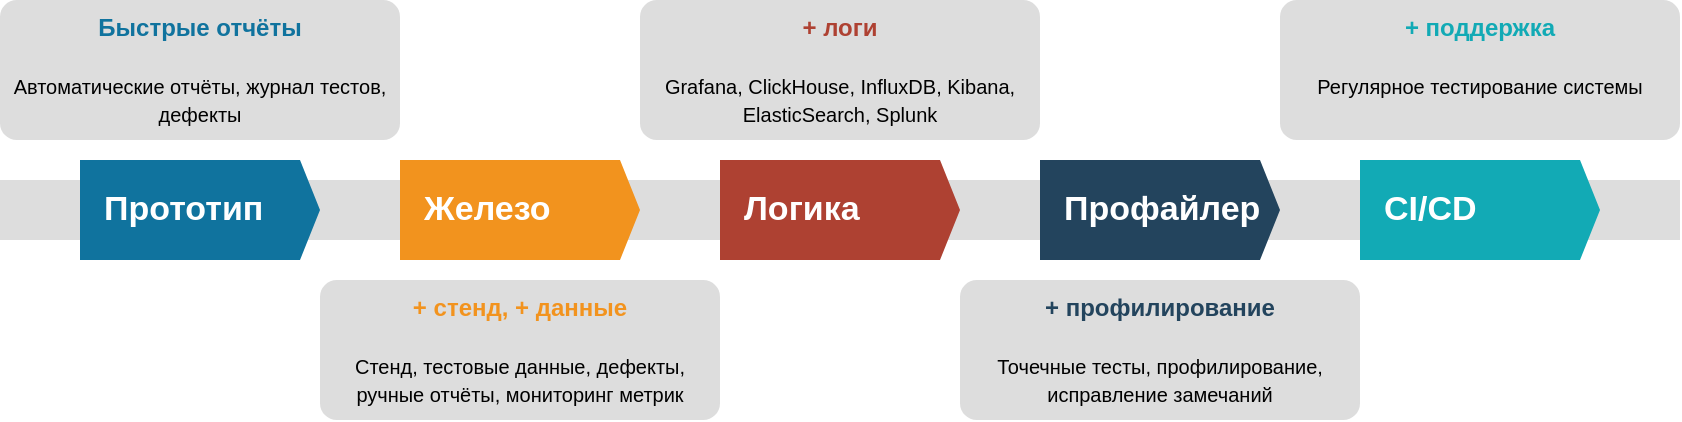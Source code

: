 <mxfile version="10.7.0" type="device"><diagram id="BtIJAoaWHS_IqPcvsinB" name="Page-1"><mxGraphModel dx="1788" dy="526" grid="1" gridSize="10" guides="1" tooltips="1" connect="1" arrows="1" fold="1" page="1" pageScale="1" pageWidth="827" pageHeight="1169" math="0" shadow="0"><root><mxCell id="0"/><mxCell id="1" parent="0"/><mxCell id="dsiBXmqNAzGl9_dQC8z2-1" value="" style="fillColor=#dddddd;rounded=0;strokeColor=none;" vertex="1" parent="1"><mxGeometry x="-13" y="350" width="840" height="30" as="geometry"/></mxCell><mxCell id="dsiBXmqNAzGl9_dQC8z2-2" value="Прототип" style="shape=mxgraph.infographic.ribbonSimple;notch1=0;notch2=10;notch=0;html=1;fillColor=#10739E;strokeColor=none;shadow=0;fontSize=17;fontColor=#FFFFFF;align=left;spacingLeft=10;fontStyle=1;" vertex="1" parent="1"><mxGeometry x="27" y="340" width="120" height="50" as="geometry"/></mxCell><mxCell id="dsiBXmqNAzGl9_dQC8z2-3" value="Железо" style="shape=mxgraph.infographic.ribbonSimple;notch1=0;notch2=10;notch=0;html=1;fillColor=#F2931E;strokeColor=none;shadow=0;fontSize=17;fontColor=#FFFFFF;align=left;spacingLeft=10;fontStyle=1;" vertex="1" parent="1"><mxGeometry x="187" y="340" width="120" height="50" as="geometry"/></mxCell><mxCell id="dsiBXmqNAzGl9_dQC8z2-4" value="Логика" style="shape=mxgraph.infographic.ribbonSimple;notch1=0;notch2=10;notch=0;html=1;fillColor=#AE4132;strokeColor=none;shadow=0;fontSize=17;fontColor=#FFFFFF;align=left;spacingLeft=10;fontStyle=1;" vertex="1" parent="1"><mxGeometry x="347" y="340" width="120" height="50" as="geometry"/></mxCell><mxCell id="dsiBXmqNAzGl9_dQC8z2-5" value="Профайлер" style="shape=mxgraph.infographic.ribbonSimple;notch1=0;notch2=10;notch=0;html=1;fillColor=#23445D;strokeColor=none;shadow=0;fontSize=17;fontColor=#FFFFFF;align=left;spacingLeft=10;fontStyle=1;" vertex="1" parent="1"><mxGeometry x="507" y="340" width="120" height="50" as="geometry"/></mxCell><mxCell id="dsiBXmqNAzGl9_dQC8z2-6" value="CI/CD" style="shape=mxgraph.infographic.ribbonSimple;notch1=0;notch2=10;notch=0;html=1;fillColor=#12AAB5;strokeColor=none;shadow=0;fontSize=17;fontColor=#FFFFFF;align=left;spacingLeft=10;fontStyle=1;" vertex="1" parent="1"><mxGeometry x="667" y="340" width="120" height="50" as="geometry"/></mxCell><mxCell id="dsiBXmqNAzGl9_dQC8z2-7" value="&lt;font style=&quot;font-size: 10px&quot;&gt;&lt;font style=&quot;font-size: 12px&quot; color=&quot;#10739E&quot;&gt;&lt;b&gt;Быстрые отчёты&lt;/b&gt;&lt;/font&gt;&lt;br&gt;&lt;br&gt;&lt;font size=&quot;1&quot;&gt;Автоматические отчёты, журнал тестов, дефекты&lt;/font&gt;&lt;/font&gt;" style="rounded=1;strokeColor=none;fillColor=#DDDDDD;align=center;arcSize=12;verticalAlign=top;whiteSpace=wrap;html=1;fontSize=12;" vertex="1" parent="1"><mxGeometry x="-13" y="260" width="200" height="70" as="geometry"/></mxCell><mxCell id="dsiBXmqNAzGl9_dQC8z2-8" value="&lt;font style=&quot;font-size: 10px&quot;&gt;&lt;font style=&quot;font-size: 12px&quot; color=&quot;#F2931E&quot;&gt;&lt;b&gt;+ стенд, + данные&lt;/b&gt;&lt;/font&gt;&lt;br&gt;&lt;br&gt;&lt;font size=&quot;1&quot;&gt;Стенд, тестовые данные, дефекты, ручные отчёты, мониторинг метрик&lt;br&gt;&lt;/font&gt;&lt;/font&gt;" style="rounded=1;strokeColor=none;fillColor=#DDDDDD;align=center;arcSize=12;verticalAlign=top;whiteSpace=wrap;html=1;fontSize=12;" vertex="1" parent="1"><mxGeometry x="147" y="400" width="200" height="70" as="geometry"/></mxCell><mxCell id="dsiBXmqNAzGl9_dQC8z2-9" value="&lt;font style=&quot;font-size: 10px&quot;&gt;&lt;font style=&quot;font-size: 12px&quot; color=&quot;#AE4132&quot;&gt;&lt;b&gt;+ логи&lt;/b&gt;&lt;/font&gt;&lt;br&gt;&lt;br&gt;&lt;font size=&quot;1&quot;&gt;Grafana, ClickHouse, InfluxDB, Kibana, ElasticSearch, Splunk&lt;/font&gt;&lt;/font&gt;" style="rounded=1;strokeColor=none;fillColor=#DDDDDD;align=center;arcSize=12;verticalAlign=top;whiteSpace=wrap;html=1;fontSize=12;" vertex="1" parent="1"><mxGeometry x="307" y="260" width="200" height="70" as="geometry"/></mxCell><mxCell id="dsiBXmqNAzGl9_dQC8z2-10" value="&lt;font style=&quot;font-size: 10px&quot;&gt;&lt;font style=&quot;font-size: 12px&quot; color=&quot;#23445D&quot;&gt;&lt;b&gt;+ профилирование&lt;/b&gt;&lt;/font&gt;&lt;br&gt;&lt;br&gt;&lt;font size=&quot;1&quot;&gt;Точечные тесты, профилирование, исправление замечаний&lt;/font&gt;&lt;/font&gt;" style="rounded=1;strokeColor=none;fillColor=#DDDDDD;align=center;arcSize=12;verticalAlign=top;whiteSpace=wrap;html=1;fontSize=12;" vertex="1" parent="1"><mxGeometry x="467" y="400" width="200" height="70" as="geometry"/></mxCell><mxCell id="dsiBXmqNAzGl9_dQC8z2-11" value="&lt;font style=&quot;font-size: 10px&quot;&gt;&lt;font style=&quot;font-size: 12px&quot; color=&quot;#12AAB5&quot;&gt;&lt;b&gt;+ поддержка&lt;/b&gt;&lt;/font&gt;&lt;br&gt;&lt;br&gt;&lt;font size=&quot;1&quot;&gt;Регулярное тестирование системы&lt;/font&gt;&lt;/font&gt;" style="rounded=1;strokeColor=none;fillColor=#DDDDDD;align=center;arcSize=12;verticalAlign=top;whiteSpace=wrap;html=1;fontSize=12;" vertex="1" parent="1"><mxGeometry x="627" y="260" width="200" height="70" as="geometry"/></mxCell></root></mxGraphModel></diagram><diagram id="nbSsEBM5HD9gsuvNSkOH" name="Page-2"><mxGraphModel dx="961" dy="526" grid="1" gridSize="10" guides="1" tooltips="1" connect="1" arrows="1" fold="1" page="1" pageScale="1" pageWidth="827" pageHeight="1169" math="0" shadow="0"><root><mxCell id="-PKcPxKnxzahnquAAfwc-0"/><mxCell id="-PKcPxKnxzahnquAAfwc-1" parent="-PKcPxKnxzahnquAAfwc-0"/><mxCell id="-PKcPxKnxzahnquAAfwc-2" value="" style="html=1;shadow=0;dashed=0;align=center;verticalAlign=middle;shape=mxgraph.arrows2.uTurnArrow;dy=22;arrowHead=70;dx2=35;strokeColor=#ffffff;fillColor=#12AAB5;fontSize=12;fontColor=#3333FF;flipH=1;flipV=1;strokeWidth=4;" vertex="1" parent="-PKcPxKnxzahnquAAfwc-1"><mxGeometry x="320" y="396" width="230" height="174" as="geometry"/></mxCell><mxCell id="-PKcPxKnxzahnquAAfwc-3" value="" style="html=1;shadow=0;dashed=0;align=center;verticalAlign=middle;shape=mxgraph.arrows2.uTurnArrow;dy=22;arrowHead=70;dx2=35;strokeColor=#ffffff;fillColor=#23445D;fontSize=12;fontColor=#3333FF;flipV=1;strokeWidth=4;" vertex="1" parent="-PKcPxKnxzahnquAAfwc-1"><mxGeometry x="250" y="317" width="230" height="140" as="geometry"/></mxCell><mxCell id="-PKcPxKnxzahnquAAfwc-4" value="" style="html=1;shadow=0;dashed=0;align=center;verticalAlign=middle;shape=mxgraph.arrows2.uTurnArrow;dy=22;arrowHead=70;dx2=35;strokeColor=#ffffff;fillColor=#AE4132;fontSize=12;fontColor=#3333FF;flipH=1;flipV=1;strokeWidth=4;" vertex="1" parent="-PKcPxKnxzahnquAAfwc-1"><mxGeometry x="320" y="238" width="230" height="140" as="geometry"/></mxCell><mxCell id="-PKcPxKnxzahnquAAfwc-5" value="" style="html=1;shadow=0;dashed=0;align=center;verticalAlign=middle;shape=mxgraph.arrows2.uTurnArrow;dy=22;arrowHead=70;dx2=35;strokeColor=#ffffff;fillColor=#F2931E;fontSize=12;fontColor=#3333FF;flipV=1;strokeWidth=4;" vertex="1" parent="-PKcPxKnxzahnquAAfwc-1"><mxGeometry x="250" y="159" width="230" height="140" as="geometry"/></mxCell><mxCell id="-PKcPxKnxzahnquAAfwc-6" value="" style="html=1;shadow=0;dashed=0;align=center;verticalAlign=middle;shape=mxgraph.arrows2.uTurnArrow;dy=22;arrowHead=70;dx2=35;strokeColor=#ffffff;fillColor=#10739E;fontSize=12;fontColor=#3333FF;flipH=1;flipV=1;strokeWidth=4;" vertex="1" parent="-PKcPxKnxzahnquAAfwc-1"><mxGeometry x="250" y="80" width="300" height="140" as="geometry"/></mxCell><mxCell id="-PKcPxKnxzahnquAAfwc-7" value="&lt;b style=&quot;font-size: 24px;&quot;&gt;Задача&lt;/b&gt;" style="rounded=0;whiteSpace=wrap;shadow=0;strokeColor=none;strokeWidth=6;fillColor=none;fontSize=24;fontColor=#FFFFFF;align=center;html=1;spacingLeft=5;" vertex="1" parent="-PKcPxKnxzahnquAAfwc-1"><mxGeometry x="300" y="80" width="150" height="40" as="geometry"/></mxCell><mxCell id="-PKcPxKnxzahnquAAfwc-8" value="&lt;b style=&quot;font-size: 24px;&quot;&gt;Технологии&lt;/b&gt;" style="rounded=0;whiteSpace=wrap;shadow=0;strokeColor=none;strokeWidth=6;fillColor=none;fontSize=24;fontColor=#FFFFFF;align=center;html=1;spacingLeft=5;" vertex="1" parent="-PKcPxKnxzahnquAAfwc-1"><mxGeometry x="300" y="159" width="150" height="40" as="geometry"/></mxCell><mxCell id="-PKcPxKnxzahnquAAfwc-9" value="&lt;b style=&quot;font-size: 24px;&quot;&gt;Учёт, отчёт&lt;/b&gt;" style="rounded=0;whiteSpace=wrap;shadow=0;strokeColor=none;strokeWidth=6;fillColor=none;fontSize=24;fontColor=#FFFFFF;align=center;html=1;spacingLeft=5;" vertex="1" parent="-PKcPxKnxzahnquAAfwc-1"><mxGeometry x="350" y="238" width="150" height="40" as="geometry"/></mxCell><mxCell id="-PKcPxKnxzahnquAAfwc-10" value="&lt;b style=&quot;font-size: 24px;&quot;&gt;Процесс&lt;/b&gt;" style="rounded=0;whiteSpace=wrap;shadow=0;strokeColor=none;strokeWidth=6;fillColor=none;fontSize=24;fontColor=#FFFFFF;align=center;html=1;spacingLeft=5;" vertex="1" parent="-PKcPxKnxzahnquAAfwc-1"><mxGeometry x="300" y="317" width="150" height="40" as="geometry"/></mxCell><mxCell id="-PKcPxKnxzahnquAAfwc-11" value="&lt;b style=&quot;font-size: 24px;&quot;&gt;Команда&lt;/b&gt;" style="rounded=0;whiteSpace=wrap;shadow=0;strokeColor=none;strokeWidth=6;fillColor=none;fontSize=24;fontColor=#FFFFFF;align=center;html=1;spacingLeft=5;" vertex="1" parent="-PKcPxKnxzahnquAAfwc-1"><mxGeometry x="350" y="396" width="150" height="40" as="geometry"/></mxCell><mxCell id="-PKcPxKnxzahnquAAfwc-17" value="" style="group" vertex="1" connectable="0" parent="-PKcPxKnxzahnquAAfwc-1"><mxGeometry x="250" y="449" width="180" height="130" as="geometry"/></mxCell><mxCell id="-PKcPxKnxzahnquAAfwc-12" value="Быстро" style="html=1;shadow=0;dashed=0;align=center;verticalAlign=top;shape=mxgraph.arrows2.arrow;dy=0.4;dx=60;direction=north;notch=0;strokeColor=#FFFFFF;strokeWidth=6;fillColor=#10739E;fontSize=14;fontColor=#000000;labelPosition=center;verticalLabelPosition=bottom;fontStyle=1" vertex="1" parent="-PKcPxKnxzahnquAAfwc-17"><mxGeometry y="26" width="55.862" height="104" as="geometry"/></mxCell><mxCell id="-PKcPxKnxzahnquAAfwc-13" value="" style="html=1;shadow=0;dashed=0;align=center;verticalAlign=top;shape=mxgraph.arrows2.arrow;dy=0.4;dx=60;direction=north;notch=0;strokeColor=#FFFFFF;strokeWidth=6;fillColor=#F2931E;fontSize=14;fontColor=#000000;labelPosition=center;verticalLabelPosition=bottom;fontStyle=1" vertex="1" parent="-PKcPxKnxzahnquAAfwc-17"><mxGeometry x="31.034" width="55.862" height="130.0" as="geometry"/></mxCell><mxCell id="-PKcPxKnxzahnquAAfwc-14" value="Просто" style="html=1;shadow=0;dashed=0;align=center;verticalAlign=top;shape=mxgraph.arrows2.arrow;dy=0.4;dx=60;direction=north;notch=0;strokeColor=#FFFFFF;strokeWidth=6;fillColor=#AE4132;fontSize=14;fontColor=#000000;labelPosition=center;verticalLabelPosition=bottom;fontStyle=1" vertex="1" parent="-PKcPxKnxzahnquAAfwc-17"><mxGeometry x="62.069" y="13" width="55.862" height="117" as="geometry"/></mxCell><mxCell id="-PKcPxKnxzahnquAAfwc-15" value="" style="html=1;shadow=0;dashed=0;align=center;verticalAlign=top;shape=mxgraph.arrows2.arrow;dy=0.4;dx=60;direction=north;notch=0;strokeColor=#FFFFFF;strokeWidth=6;fillColor=#23445D;fontSize=14;fontColor=#000000;labelPosition=center;verticalLabelPosition=bottom;fontStyle=1" vertex="1" parent="-PKcPxKnxzahnquAAfwc-17"><mxGeometry x="93.103" y="58.5" width="55.862" height="71.5" as="geometry"/></mxCell><mxCell id="-PKcPxKnxzahnquAAfwc-16" value="Весело" style="html=1;shadow=0;dashed=0;align=center;verticalAlign=top;shape=mxgraph.arrows2.arrow;dy=0.4;dx=60;direction=north;notch=0;strokeColor=#FFFFFF;strokeWidth=6;fillColor=#12AAB5;fontSize=14;fontColor=#000000;labelPosition=center;verticalLabelPosition=bottom;fontStyle=1" vertex="1" parent="-PKcPxKnxzahnquAAfwc-17"><mxGeometry x="124.138" y="39" width="55.862" height="91" as="geometry"/></mxCell></root></mxGraphModel></diagram><diagram id="Ll19KG_7m_3c6nKA4uSQ" name="Page-3"><mxGraphModel dx="1788" dy="526" grid="1" gridSize="10" guides="1" tooltips="1" connect="1" arrows="1" fold="1" page="1" pageScale="1" pageWidth="827" pageHeight="1169" math="0" shadow="0"><root><mxCell id="vxzkzrRyVsyn8cBj4ScC-0"/><mxCell id="vxzkzrRyVsyn8cBj4ScC-1" parent="vxzkzrRyVsyn8cBj4ScC-0"/><mxCell id="7pMZ-P_LAuuhCKxjrm6R-0" value="" style="html=1;shadow=0;dashed=0;align=center;verticalAlign=middle;shape=mxgraph.arrows2.uTurnArrow;dy=22;arrowHead=70;dx2=35.98;strokeColor=#ffffff;fillColor=#12AAB5;fontSize=12;fontColor=#3333FF;flipH=1;flipV=1;strokeWidth=4;" vertex="1" parent="vxzkzrRyVsyn8cBj4ScC-1"><mxGeometry x="200" y="476" width="230" height="144" as="geometry"/></mxCell><mxCell id="7pMZ-P_LAuuhCKxjrm6R-1" value="" style="html=1;shadow=0;dashed=0;align=center;verticalAlign=middle;shape=mxgraph.arrows2.uTurnArrow;dy=22;arrowHead=70;dx2=35;strokeColor=#ffffff;fillColor=#23445D;fontSize=12;fontColor=#3333FF;flipV=1;strokeWidth=4;" vertex="1" parent="vxzkzrRyVsyn8cBj4ScC-1"><mxGeometry x="130" y="397" width="230" height="140" as="geometry"/></mxCell><mxCell id="7pMZ-P_LAuuhCKxjrm6R-2" value="" style="html=1;shadow=0;dashed=0;align=center;verticalAlign=middle;shape=mxgraph.arrows2.uTurnArrow;dy=22;arrowHead=70;dx2=35;strokeColor=#ffffff;fillColor=#AE4132;fontSize=12;fontColor=#3333FF;flipH=1;flipV=1;strokeWidth=4;" vertex="1" parent="vxzkzrRyVsyn8cBj4ScC-1"><mxGeometry x="200" y="318" width="230" height="140" as="geometry"/></mxCell><mxCell id="7pMZ-P_LAuuhCKxjrm6R-3" value="" style="html=1;shadow=0;dashed=0;align=center;verticalAlign=middle;shape=mxgraph.arrows2.uTurnArrow;dy=22;arrowHead=70;dx2=35;strokeColor=#ffffff;fillColor=#F2931E;fontSize=12;fontColor=#3333FF;flipV=1;strokeWidth=4;" vertex="1" parent="vxzkzrRyVsyn8cBj4ScC-1"><mxGeometry x="130" y="239" width="230" height="140" as="geometry"/></mxCell><mxCell id="7pMZ-P_LAuuhCKxjrm6R-4" value="" style="html=1;shadow=0;dashed=0;align=center;verticalAlign=middle;shape=mxgraph.arrows2.uTurnArrow;dy=22;arrowHead=70;dx2=35;strokeColor=#ffffff;fillColor=#10739E;fontSize=12;fontColor=#3333FF;flipH=1;flipV=1;strokeWidth=4;" vertex="1" parent="vxzkzrRyVsyn8cBj4ScC-1"><mxGeometry x="130" y="160" width="300" height="140" as="geometry"/></mxCell><mxCell id="7pMZ-P_LAuuhCKxjrm6R-5" value="&lt;b style=&quot;font-size: 24px;&quot;&gt;Задача&lt;/b&gt;" style="rounded=0;whiteSpace=wrap;shadow=0;strokeColor=none;strokeWidth=6;fillColor=none;fontSize=24;fontColor=#FFFFFF;align=center;html=1;spacingLeft=5;" vertex="1" parent="vxzkzrRyVsyn8cBj4ScC-1"><mxGeometry x="180" y="160" width="150" height="40" as="geometry"/></mxCell><mxCell id="7pMZ-P_LAuuhCKxjrm6R-6" value="&lt;b style=&quot;font-size: 24px;&quot;&gt;Технологии&lt;/b&gt;" style="rounded=0;whiteSpace=wrap;shadow=0;strokeColor=none;strokeWidth=6;fillColor=none;fontSize=24;fontColor=#FFFFFF;align=center;html=1;spacingLeft=5;" vertex="1" parent="vxzkzrRyVsyn8cBj4ScC-1"><mxGeometry x="180" y="239" width="150" height="40" as="geometry"/></mxCell><mxCell id="7pMZ-P_LAuuhCKxjrm6R-7" value="&lt;b style=&quot;font-size: 24px;&quot;&gt;Учёт, отчёт&lt;/b&gt;" style="rounded=0;whiteSpace=wrap;shadow=0;strokeColor=none;strokeWidth=6;fillColor=none;fontSize=24;fontColor=#FFFFFF;align=center;html=1;spacingLeft=5;" vertex="1" parent="vxzkzrRyVsyn8cBj4ScC-1"><mxGeometry x="230" y="318" width="150" height="40" as="geometry"/></mxCell><mxCell id="7pMZ-P_LAuuhCKxjrm6R-8" value="&lt;b style=&quot;font-size: 24px;&quot;&gt;Процесс&lt;/b&gt;" style="rounded=0;whiteSpace=wrap;shadow=0;strokeColor=none;strokeWidth=6;fillColor=none;fontSize=24;fontColor=#FFFFFF;align=center;html=1;spacingLeft=5;" vertex="1" parent="vxzkzrRyVsyn8cBj4ScC-1"><mxGeometry x="180" y="397" width="150" height="40" as="geometry"/></mxCell><mxCell id="7pMZ-P_LAuuhCKxjrm6R-9" value="&lt;b style=&quot;font-size: 24px;&quot;&gt;Команда&lt;/b&gt;" style="rounded=0;whiteSpace=wrap;shadow=0;strokeColor=none;strokeWidth=6;fillColor=none;fontSize=24;fontColor=#FFFFFF;align=center;html=1;spacingLeft=5;" vertex="1" parent="vxzkzrRyVsyn8cBj4ScC-1"><mxGeometry x="230" y="476" width="150" height="40" as="geometry"/></mxCell><mxCell id="7pMZ-P_LAuuhCKxjrm6R-28" value="" style="group" vertex="1" connectable="0" parent="vxzkzrRyVsyn8cBj4ScC-1"><mxGeometry x="-130" y="500" width="449" height="140" as="geometry"/></mxCell><mxCell id="7pMZ-P_LAuuhCKxjrm6R-23" value="" style="verticalLabelPosition=middle;verticalAlign=bottom;html=1;shape=mxgraph.infographic.shadedTriangle;fillColor=#23445D;strokeColor=none;fontSize=10;labelPosition=center;align=center;fontColor=#FFFFFF;fontStyle=1;shadow=0;" vertex="1" parent="7pMZ-P_LAuuhCKxjrm6R-28"><mxGeometry x="336.75" y="60" width="112.25" height="80" as="geometry"/></mxCell><mxCell id="7pMZ-P_LAuuhCKxjrm6R-24" value="" style="verticalLabelPosition=middle;verticalAlign=bottom;html=1;shape=mxgraph.infographic.shadedTriangle;fillColor=#12AAB5;strokeColor=none;fontSize=10;labelPosition=center;align=center;fontColor=#FFFFFF;fontStyle=1;shadow=0;" vertex="1" parent="7pMZ-P_LAuuhCKxjrm6R-28"><mxGeometry x="252.562" y="40" width="112.25" height="100" as="geometry"/></mxCell><mxCell id="7pMZ-P_LAuuhCKxjrm6R-25" value="" style="verticalLabelPosition=middle;verticalAlign=bottom;html=1;shape=mxgraph.infographic.shadedTriangle;fillColor=#AE4132;strokeColor=none;fontSize=10;labelPosition=center;align=center;fontColor=#FFFFFF;fontStyle=1;shadow=0;" vertex="1" parent="7pMZ-P_LAuuhCKxjrm6R-28"><mxGeometry x="168.375" width="112.25" height="140" as="geometry"/></mxCell><mxCell id="7pMZ-P_LAuuhCKxjrm6R-26" value="" style="verticalLabelPosition=middle;verticalAlign=bottom;html=1;shape=mxgraph.infographic.shadedTriangle;fillColor=#F2931E;strokeColor=none;fontSize=10;labelPosition=center;align=center;fontColor=#FFFFFF;fontStyle=1;shadow=0;" vertex="1" parent="7pMZ-P_LAuuhCKxjrm6R-28"><mxGeometry x="84.188" y="10" width="112.25" height="130" as="geometry"/></mxCell><mxCell id="7pMZ-P_LAuuhCKxjrm6R-27" value="" style="verticalLabelPosition=middle;verticalAlign=bottom;html=1;shape=mxgraph.infographic.shadedTriangle;fillColor=#10739E;strokeColor=none;fontSize=10;labelPosition=center;align=center;fontColor=#FFFFFF;fontStyle=1;shadow=0;" vertex="1" parent="7pMZ-P_LAuuhCKxjrm6R-28"><mxGeometry y="70" width="112.25" height="70" as="geometry"/></mxCell><mxCell id="7pMZ-P_LAuuhCKxjrm6R-46" value="" style="group" vertex="1" connectable="0" parent="vxzkzrRyVsyn8cBj4ScC-1"><mxGeometry x="-130" y="160" width="250" height="250" as="geometry"/></mxCell><mxCell id="7pMZ-P_LAuuhCKxjrm6R-43" value="" style="group" vertex="1" connectable="0" parent="7pMZ-P_LAuuhCKxjrm6R-46"><mxGeometry width="250" height="250" as="geometry"/></mxCell><mxCell id="7pMZ-P_LAuuhCKxjrm6R-29" value="" style="group" vertex="1" connectable="0" parent="7pMZ-P_LAuuhCKxjrm6R-43"><mxGeometry width="250.0" height="250" as="geometry"/></mxCell><mxCell id="7pMZ-P_LAuuhCKxjrm6R-16" value="" style="verticalLabelPosition=bottom;verticalAlign=top;html=1;shape=mxgraph.basic.partConcEllipse;fillColor=#10739E;strokeColor=#ffffff;startAngle=0.75;endAngle=0.08;arcWidth=0.16;strokeWidth=3;fontSize=24;align=center;" vertex="1" parent="7pMZ-P_LAuuhCKxjrm6R-29"><mxGeometry width="250.0" height="250" as="geometry"/></mxCell><mxCell id="7pMZ-P_LAuuhCKxjrm6R-17" value="" style="verticalLabelPosition=bottom;verticalAlign=top;html=1;shape=mxgraph.basic.partConcEllipse;fillColor=#F2931E;strokeColor=#ffffff;startAngle=0.91;endAngle=0.17;arcWidth=0.18;strokeWidth=3;fontSize=24;align=center;" vertex="1" parent="7pMZ-P_LAuuhCKxjrm6R-29"><mxGeometry x="19.231" y="19.231" width="211.538" height="211.538" as="geometry"/></mxCell><mxCell id="7pMZ-P_LAuuhCKxjrm6R-18" value="" style="verticalLabelPosition=bottom;verticalAlign=top;html=1;shape=mxgraph.basic.partConcEllipse;fillColor=#AE4132;strokeColor=#ffffff;startAngle=0.75;endAngle=0.11;arcWidth=0.22;strokeWidth=3;fontSize=24;align=center;" vertex="1" parent="7pMZ-P_LAuuhCKxjrm6R-29"><mxGeometry x="38.462" y="38.462" width="173.077" height="173.077" as="geometry"/></mxCell><mxCell id="7pMZ-P_LAuuhCKxjrm6R-19" value="" style="verticalLabelPosition=bottom;verticalAlign=top;html=1;shape=mxgraph.basic.partConcEllipse;fillColor=#12AAB5;strokeColor=#ffffff;startAngle=0.02;endAngle=0.25;arcWidth=0.29;strokeWidth=3;fontSize=24;align=center;" vertex="1" parent="7pMZ-P_LAuuhCKxjrm6R-29"><mxGeometry x="57.692" y="57.692" width="134.615" height="134.615" as="geometry"/></mxCell><mxCell id="7pMZ-P_LAuuhCKxjrm6R-20" value="" style="verticalLabelPosition=bottom;verticalAlign=top;html=1;shape=mxgraph.basic.partConcEllipse;fillColor=#CCCCCC;strokeColor=#ffffff;startAngle=0.75;endAngle=0.25;arcWidth=0.4;strokeWidth=3;fontSize=24;align=center;" vertex="1" parent="7pMZ-P_LAuuhCKxjrm6R-29"><mxGeometry x="76.923" y="76.923" width="96.154" height="96.154" as="geometry"/></mxCell><mxCell id="7pMZ-P_LAuuhCKxjrm6R-21" value="" style="html=1;shape=mxgraph.basic.pie;fillColor=#23445D;strokeColor=#ffffff;startAngle=0.75;endAngle=0.25;fontSize=16;fontColor=#FFFFFF;verticalAlign=top;fontStyle=1;strokeWidth=3;align=center;" vertex="1" parent="7pMZ-P_LAuuhCKxjrm6R-29"><mxGeometry x="96.154" y="96.154" width="57.692" height="57.692" as="geometry"/></mxCell><mxCell id="7pMZ-P_LAuuhCKxjrm6R-41" value="" style="html=1;shape=mxgraph.basic.pie;fillColor=#4A8FC4;strokeColor=#ffffff;startAngle=0.75;endAngle=0.25;fontSize=16;fontColor=#FFFFFF;verticalAlign=top;fontStyle=1;strokeWidth=3;align=center;rotation=-180;" vertex="1" parent="7pMZ-P_LAuuhCKxjrm6R-29"><mxGeometry x="96.429" y="96.429" width="57.692" height="57.692" as="geometry"/></mxCell></root></mxGraphModel></diagram><diagram id="Q3TGDAmzpRaPlSxlRLWl" name="Page-4"><mxGraphModel dx="1394" dy="762" grid="1" gridSize="10" guides="1" tooltips="1" connect="1" arrows="1" fold="1" page="1" pageScale="1" pageWidth="827" pageHeight="1169" math="0" shadow="0"><root><mxCell id="2GW1tmMIhe66OLfvZM93-0"/><mxCell id="2GW1tmMIhe66OLfvZM93-1" parent="2GW1tmMIhe66OLfvZM93-0"/><mxCell id="2GW1tmMIhe66OLfvZM93-2" value="" style="html=1;shadow=0;dashed=0;align=center;verticalAlign=middle;shape=mxgraph.arrows2.uTurnArrow;dy=22;arrowHead=70;dx2=35.98;strokeColor=#ffffff;fillColor=#12AAB5;fontSize=12;fontColor=#3333FF;flipH=1;flipV=1;strokeWidth=4;" vertex="1" parent="2GW1tmMIhe66OLfvZM93-1"><mxGeometry x="690" y="656" width="230" height="144" as="geometry"/></mxCell><mxCell id="2GW1tmMIhe66OLfvZM93-3" value="" style="html=1;shadow=0;dashed=0;align=center;verticalAlign=middle;shape=mxgraph.arrows2.uTurnArrow;dy=22;arrowHead=70;dx2=35;strokeColor=#ffffff;fillColor=#23445D;fontSize=12;fontColor=#3333FF;flipV=1;strokeWidth=4;" vertex="1" parent="2GW1tmMIhe66OLfvZM93-1"><mxGeometry x="620" y="577" width="230" height="140" as="geometry"/></mxCell><mxCell id="2GW1tmMIhe66OLfvZM93-4" value="" style="html=1;shadow=0;dashed=0;align=center;verticalAlign=middle;shape=mxgraph.arrows2.uTurnArrow;dy=22;arrowHead=70;dx2=35;strokeColor=#ffffff;fillColor=#AE4132;fontSize=12;fontColor=#3333FF;flipH=1;flipV=1;strokeWidth=4;" vertex="1" parent="2GW1tmMIhe66OLfvZM93-1"><mxGeometry x="690" y="498" width="230" height="140" as="geometry"/></mxCell><mxCell id="2GW1tmMIhe66OLfvZM93-5" value="" style="html=1;shadow=0;dashed=0;align=center;verticalAlign=middle;shape=mxgraph.arrows2.uTurnArrow;dy=22;arrowHead=70;dx2=35;strokeColor=#ffffff;fillColor=#F2931E;fontSize=12;fontColor=#3333FF;flipV=1;strokeWidth=4;" vertex="1" parent="2GW1tmMIhe66OLfvZM93-1"><mxGeometry x="620" y="419" width="230" height="140" as="geometry"/></mxCell><mxCell id="2GW1tmMIhe66OLfvZM93-6" value="" style="html=1;shadow=0;dashed=0;align=center;verticalAlign=middle;shape=mxgraph.arrows2.uTurnArrow;dy=22;arrowHead=70;dx2=35;strokeColor=#ffffff;fillColor=#10739E;fontSize=12;fontColor=#3333FF;flipH=1;flipV=1;strokeWidth=4;" vertex="1" parent="2GW1tmMIhe66OLfvZM93-1"><mxGeometry x="620" y="340" width="300" height="140" as="geometry"/></mxCell><mxCell id="2GW1tmMIhe66OLfvZM93-7" value="&lt;b style=&quot;font-size: 24px;&quot;&gt;Задача&lt;/b&gt;" style="rounded=0;whiteSpace=wrap;shadow=0;strokeColor=none;strokeWidth=6;fillColor=none;fontSize=24;fontColor=#FFFFFF;align=center;html=1;spacingLeft=5;" vertex="1" parent="2GW1tmMIhe66OLfvZM93-1"><mxGeometry x="670" y="340" width="150" height="40" as="geometry"/></mxCell><mxCell id="2GW1tmMIhe66OLfvZM93-8" value="&lt;b style=&quot;font-size: 24px;&quot;&gt;Технологии&lt;/b&gt;" style="rounded=0;whiteSpace=wrap;shadow=0;strokeColor=none;strokeWidth=6;fillColor=none;fontSize=24;fontColor=#FFFFFF;align=center;html=1;spacingLeft=5;" vertex="1" parent="2GW1tmMIhe66OLfvZM93-1"><mxGeometry x="670" y="419" width="150" height="40" as="geometry"/></mxCell><mxCell id="2GW1tmMIhe66OLfvZM93-9" value="&lt;b style=&quot;font-size: 24px;&quot;&gt;Учёт, отчёт&lt;/b&gt;" style="rounded=0;whiteSpace=wrap;shadow=0;strokeColor=none;strokeWidth=6;fillColor=none;fontSize=24;fontColor=#FFFFFF;align=center;html=1;spacingLeft=5;" vertex="1" parent="2GW1tmMIhe66OLfvZM93-1"><mxGeometry x="720" y="498" width="150" height="40" as="geometry"/></mxCell><mxCell id="2GW1tmMIhe66OLfvZM93-10" value="&lt;b style=&quot;font-size: 24px;&quot;&gt;Процесс&lt;/b&gt;" style="rounded=0;whiteSpace=wrap;shadow=0;strokeColor=none;strokeWidth=6;fillColor=none;fontSize=24;fontColor=#FFFFFF;align=center;html=1;spacingLeft=5;" vertex="1" parent="2GW1tmMIhe66OLfvZM93-1"><mxGeometry x="670" y="577" width="150" height="40" as="geometry"/></mxCell><mxCell id="2GW1tmMIhe66OLfvZM93-11" value="&lt;b style=&quot;font-size: 24px;&quot;&gt;Команда&lt;/b&gt;" style="rounded=0;whiteSpace=wrap;shadow=0;strokeColor=none;strokeWidth=6;fillColor=none;fontSize=24;fontColor=#FFFFFF;align=center;html=1;spacingLeft=5;" vertex="1" parent="2GW1tmMIhe66OLfvZM93-1"><mxGeometry x="720" y="656" width="150" height="40" as="geometry"/></mxCell><mxCell id="2GW1tmMIhe66OLfvZM93-12" value="" style="group" vertex="1" connectable="0" parent="2GW1tmMIhe66OLfvZM93-1"><mxGeometry x="360" y="680" width="449" height="140" as="geometry"/></mxCell><mxCell id="2GW1tmMIhe66OLfvZM93-13" value="" style="verticalLabelPosition=middle;verticalAlign=bottom;html=1;shape=mxgraph.infographic.shadedTriangle;fillColor=#23445D;strokeColor=none;fontSize=10;labelPosition=center;align=center;fontColor=#FFFFFF;fontStyle=1;shadow=0;" vertex="1" parent="2GW1tmMIhe66OLfvZM93-12"><mxGeometry x="336.75" y="60" width="112.25" height="80" as="geometry"/></mxCell><mxCell id="2GW1tmMIhe66OLfvZM93-14" value="" style="verticalLabelPosition=middle;verticalAlign=bottom;html=1;shape=mxgraph.infographic.shadedTriangle;fillColor=#12AAB5;strokeColor=none;fontSize=10;labelPosition=center;align=center;fontColor=#FFFFFF;fontStyle=1;shadow=0;" vertex="1" parent="2GW1tmMIhe66OLfvZM93-12"><mxGeometry x="252.562" y="40" width="112.25" height="100" as="geometry"/></mxCell><mxCell id="2GW1tmMIhe66OLfvZM93-15" value="" style="verticalLabelPosition=middle;verticalAlign=bottom;html=1;shape=mxgraph.infographic.shadedTriangle;fillColor=#AE4132;strokeColor=none;fontSize=10;labelPosition=center;align=center;fontColor=#FFFFFF;fontStyle=1;shadow=0;" vertex="1" parent="2GW1tmMIhe66OLfvZM93-12"><mxGeometry x="168.375" width="112.25" height="140" as="geometry"/></mxCell><mxCell id="2GW1tmMIhe66OLfvZM93-16" value="" style="verticalLabelPosition=middle;verticalAlign=bottom;html=1;shape=mxgraph.infographic.shadedTriangle;fillColor=#F2931E;strokeColor=none;fontSize=10;labelPosition=center;align=center;fontColor=#FFFFFF;fontStyle=1;shadow=0;" vertex="1" parent="2GW1tmMIhe66OLfvZM93-12"><mxGeometry x="84.188" y="10" width="112.25" height="130" as="geometry"/></mxCell><mxCell id="2GW1tmMIhe66OLfvZM93-17" value="" style="verticalLabelPosition=middle;verticalAlign=bottom;html=1;shape=mxgraph.infographic.shadedTriangle;fillColor=#10739E;strokeColor=none;fontSize=10;labelPosition=center;align=center;fontColor=#FFFFFF;fontStyle=1;shadow=0;" vertex="1" parent="2GW1tmMIhe66OLfvZM93-12"><mxGeometry y="70" width="112.25" height="70" as="geometry"/></mxCell><mxCell id="2GW1tmMIhe66OLfvZM93-18" value="" style="group" vertex="1" connectable="0" parent="2GW1tmMIhe66OLfvZM93-1"><mxGeometry x="370" y="350" width="220" height="220" as="geometry"/></mxCell><mxCell id="2GW1tmMIhe66OLfvZM93-19" value="" style="group" vertex="1" connectable="0" parent="2GW1tmMIhe66OLfvZM93-18"><mxGeometry width="220" height="220" as="geometry"/></mxCell><mxCell id="2GW1tmMIhe66OLfvZM93-20" value="" style="group" vertex="1" connectable="0" parent="2GW1tmMIhe66OLfvZM93-19"><mxGeometry width="220" height="220" as="geometry"/></mxCell><mxCell id="2GW1tmMIhe66OLfvZM93-21" value="" style="ellipse;fillColor=none;strokeColor=#444444;fontSize=24;align=center;" vertex="1" parent="2GW1tmMIhe66OLfvZM93-20"><mxGeometry width="220" height="220" as="geometry"/></mxCell><mxCell id="2GW1tmMIhe66OLfvZM93-22" value="" style="ellipse;fillColor=none;strokeColor=#444444;fontSize=24;align=center;" vertex="1" parent="2GW1tmMIhe66OLfvZM93-20"><mxGeometry x="17.6" y="17.6" width="184.8" height="184.8" as="geometry"/></mxCell><mxCell id="2GW1tmMIhe66OLfvZM93-23" value="" style="ellipse;fillColor=none;strokeColor=#444444;fontSize=24;align=center;" vertex="1" parent="2GW1tmMIhe66OLfvZM93-20"><mxGeometry x="35.2" y="35.2" width="149.6" height="149.6" as="geometry"/></mxCell><mxCell id="2GW1tmMIhe66OLfvZM93-24" value="" style="ellipse;fillColor=none;strokeColor=#444444;fontSize=24;align=center;" vertex="1" parent="2GW1tmMIhe66OLfvZM93-20"><mxGeometry x="52.8" y="52.8" width="114.4" height="114.4" as="geometry"/></mxCell><mxCell id="2GW1tmMIhe66OLfvZM93-25" value="" style="ellipse;fillColor=none;strokeColor=#444444;fontSize=24;align=center;" vertex="1" parent="2GW1tmMIhe66OLfvZM93-20"><mxGeometry x="70.4" y="70.4" width="79.2" height="79.2" as="geometry"/></mxCell><mxCell id="2GW1tmMIhe66OLfvZM93-26" value="" style="verticalLabelPosition=bottom;verticalAlign=top;html=1;shape=mxgraph.basic.arc;fillColor=none;strokeColor=#10739E;startAngle=0.75;endAngle=0.08;strokeWidth=16;fontSize=24;align=center;" vertex="1" parent="2GW1tmMIhe66OLfvZM93-20"><mxGeometry width="220" height="220" as="geometry"/></mxCell><mxCell id="2GW1tmMIhe66OLfvZM93-27" value="" style="verticalLabelPosition=bottom;verticalAlign=top;html=1;shape=mxgraph.basic.arc;fillColor=none;strokeColor=#F2931E;startAngle=0.91;endAngle=0.17;strokeWidth=16;fontSize=24;align=center;" vertex="1" parent="2GW1tmMIhe66OLfvZM93-20"><mxGeometry x="17.6" y="17.6" width="184.8" height="184.8" as="geometry"/></mxCell><mxCell id="2GW1tmMIhe66OLfvZM93-28" value="" style="verticalLabelPosition=bottom;verticalAlign=top;html=1;shape=mxgraph.basic.arc;fillColor=none;strokeColor=#AE4132;startAngle=0.75;endAngle=0.11;strokeWidth=16;fontSize=24;align=center;" vertex="1" parent="2GW1tmMIhe66OLfvZM93-20"><mxGeometry x="35.2" y="35.2" width="149.6" height="149.6" as="geometry"/></mxCell><mxCell id="2GW1tmMIhe66OLfvZM93-29" value="" style="verticalLabelPosition=bottom;verticalAlign=top;html=1;shape=mxgraph.basic.arc;fillColor=none;strokeColor=#12AAB5;startAngle=0.02;endAngle=0.25;strokeWidth=16;fontSize=24;align=center;" vertex="1" parent="2GW1tmMIhe66OLfvZM93-20"><mxGeometry x="52.8" y="52.8" width="114.4" height="114.4" as="geometry"/></mxCell><mxCell id="2GW1tmMIhe66OLfvZM93-30" value="" style="verticalLabelPosition=bottom;verticalAlign=top;html=1;shape=mxgraph.basic.arc;fillColor=none;strokeColor=#CCCCCC;startAngle=0.75;endAngle=0.25;strokeWidth=16;fontSize=24;align=center;" vertex="1" parent="2GW1tmMIhe66OLfvZM93-20"><mxGeometry x="70.4" y="70.4" width="79.2" height="79.2" as="geometry"/></mxCell><mxCell id="2GW1tmMIhe66OLfvZM93-31" value="" style="html=1;shape=mxgraph.basic.pie;fillColor=#23445D;strokeColor=none;startAngle=0.75;endAngle=0.25;fontSize=16;fontColor=#FFFFFF;verticalAlign=top;spacingTop=8;fontStyle=1;align=center;" vertex="1" parent="2GW1tmMIhe66OLfvZM93-20"><mxGeometry x="80.96" y="80.96" width="58.08" height="58.08" as="geometry"/></mxCell></root></mxGraphModel></diagram><diagram id="FrCGBLUhmCHfBMEp20CK" name="Page-5"><mxGraphModel dx="1394" dy="762" grid="1" gridSize="10" guides="1" tooltips="1" connect="1" arrows="1" fold="1" page="1" pageScale="1" pageWidth="827" pageHeight="1169" math="0" shadow="0"><root><mxCell id="8bT4_REtPysTbBvN_zA4-0"/><mxCell id="8bT4_REtPysTbBvN_zA4-1" parent="8bT4_REtPysTbBvN_zA4-0"/><mxCell id="8bT4_REtPysTbBvN_zA4-2" value="" style="html=1;shadow=0;dashed=0;align=center;verticalAlign=middle;shape=mxgraph.arrows2.uTurnArrow;dy=22;arrowHead=70;dx2=35.98;strokeColor=#ffffff;fillColor=#12AAB5;fontSize=12;fontColor=#3333FF;flipH=1;flipV=1;strokeWidth=4;" vertex="1" parent="8bT4_REtPysTbBvN_zA4-1"><mxGeometry x="730" y="466" width="230" height="144" as="geometry"/></mxCell><mxCell id="8bT4_REtPysTbBvN_zA4-3" value="" style="html=1;shadow=0;dashed=0;align=center;verticalAlign=middle;shape=mxgraph.arrows2.uTurnArrow;dy=22;arrowHead=70;dx2=35;strokeColor=#ffffff;fillColor=#23445D;fontSize=12;fontColor=#3333FF;flipV=1;strokeWidth=4;" vertex="1" parent="8bT4_REtPysTbBvN_zA4-1"><mxGeometry x="660" y="387" width="230" height="140" as="geometry"/></mxCell><mxCell id="8bT4_REtPysTbBvN_zA4-4" value="" style="html=1;shadow=0;dashed=0;align=center;verticalAlign=middle;shape=mxgraph.arrows2.uTurnArrow;dy=22;arrowHead=70;dx2=35;strokeColor=#ffffff;fillColor=#AE4132;fontSize=12;fontColor=#3333FF;flipH=1;flipV=1;strokeWidth=4;" vertex="1" parent="8bT4_REtPysTbBvN_zA4-1"><mxGeometry x="730" y="308" width="230" height="140" as="geometry"/></mxCell><mxCell id="8bT4_REtPysTbBvN_zA4-5" value="" style="html=1;shadow=0;dashed=0;align=center;verticalAlign=middle;shape=mxgraph.arrows2.uTurnArrow;dy=22;arrowHead=70;dx2=35;strokeColor=#ffffff;fillColor=#F2931E;fontSize=12;fontColor=#3333FF;flipV=1;strokeWidth=4;" vertex="1" parent="8bT4_REtPysTbBvN_zA4-1"><mxGeometry x="660" y="229" width="230" height="140" as="geometry"/></mxCell><mxCell id="8bT4_REtPysTbBvN_zA4-6" value="" style="html=1;shadow=0;dashed=0;align=center;verticalAlign=middle;shape=mxgraph.arrows2.uTurnArrow;dy=22;arrowHead=70;dx2=35;strokeColor=#ffffff;fillColor=#10739E;fontSize=12;fontColor=#3333FF;flipH=1;flipV=1;strokeWidth=4;" vertex="1" parent="8bT4_REtPysTbBvN_zA4-1"><mxGeometry x="660" y="150" width="300" height="140" as="geometry"/></mxCell><mxCell id="8bT4_REtPysTbBvN_zA4-7" value="&lt;b style=&quot;font-size: 24px;&quot;&gt;Задача&lt;/b&gt;" style="rounded=0;whiteSpace=wrap;shadow=0;strokeColor=none;strokeWidth=6;fillColor=none;fontSize=24;fontColor=#FFFFFF;align=center;html=1;spacingLeft=5;" vertex="1" parent="8bT4_REtPysTbBvN_zA4-1"><mxGeometry x="710" y="150" width="150" height="40" as="geometry"/></mxCell><mxCell id="8bT4_REtPysTbBvN_zA4-8" value="&lt;b style=&quot;font-size: 24px;&quot;&gt;Технологии&lt;/b&gt;" style="rounded=0;whiteSpace=wrap;shadow=0;strokeColor=none;strokeWidth=6;fillColor=none;fontSize=24;fontColor=#FFFFFF;align=center;html=1;spacingLeft=5;" vertex="1" parent="8bT4_REtPysTbBvN_zA4-1"><mxGeometry x="710" y="229" width="150" height="40" as="geometry"/></mxCell><mxCell id="8bT4_REtPysTbBvN_zA4-9" value="&lt;b style=&quot;font-size: 24px;&quot;&gt;Учёт, отчёт&lt;/b&gt;" style="rounded=0;whiteSpace=wrap;shadow=0;strokeColor=none;strokeWidth=6;fillColor=none;fontSize=24;fontColor=#FFFFFF;align=center;html=1;spacingLeft=5;" vertex="1" parent="8bT4_REtPysTbBvN_zA4-1"><mxGeometry x="760" y="308" width="150" height="40" as="geometry"/></mxCell><mxCell id="8bT4_REtPysTbBvN_zA4-10" value="&lt;b style=&quot;font-size: 24px;&quot;&gt;Процесс&lt;/b&gt;" style="rounded=0;whiteSpace=wrap;shadow=0;strokeColor=none;strokeWidth=6;fillColor=none;fontSize=24;fontColor=#FFFFFF;align=center;html=1;spacingLeft=5;" vertex="1" parent="8bT4_REtPysTbBvN_zA4-1"><mxGeometry x="710" y="387" width="150" height="40" as="geometry"/></mxCell><mxCell id="8bT4_REtPysTbBvN_zA4-11" value="&lt;b style=&quot;font-size: 24px;&quot;&gt;Команда&lt;/b&gt;" style="rounded=0;whiteSpace=wrap;shadow=0;strokeColor=none;strokeWidth=6;fillColor=none;fontSize=24;fontColor=#FFFFFF;align=center;html=1;spacingLeft=5;" vertex="1" parent="8bT4_REtPysTbBvN_zA4-1"><mxGeometry x="760" y="466" width="150" height="40" as="geometry"/></mxCell><mxCell id="8bT4_REtPysTbBvN_zA4-12" value="" style="group" vertex="1" connectable="0" parent="8bT4_REtPysTbBvN_zA4-1"><mxGeometry x="400" y="490" width="449" height="140" as="geometry"/></mxCell><mxCell id="8bT4_REtPysTbBvN_zA4-13" value="" style="verticalLabelPosition=middle;verticalAlign=bottom;html=1;shape=mxgraph.infographic.shadedTriangle;fillColor=#23445D;strokeColor=none;fontSize=10;labelPosition=center;align=center;fontColor=#FFFFFF;fontStyle=1;shadow=0;" vertex="1" parent="8bT4_REtPysTbBvN_zA4-12"><mxGeometry x="336.75" y="60" width="112.25" height="80" as="geometry"/></mxCell><mxCell id="8bT4_REtPysTbBvN_zA4-14" value="" style="verticalLabelPosition=middle;verticalAlign=bottom;html=1;shape=mxgraph.infographic.shadedTriangle;fillColor=#12AAB5;strokeColor=none;fontSize=10;labelPosition=center;align=center;fontColor=#FFFFFF;fontStyle=1;shadow=0;" vertex="1" parent="8bT4_REtPysTbBvN_zA4-12"><mxGeometry x="252.562" y="40" width="112.25" height="100" as="geometry"/></mxCell><mxCell id="8bT4_REtPysTbBvN_zA4-15" value="" style="verticalLabelPosition=middle;verticalAlign=bottom;html=1;shape=mxgraph.infographic.shadedTriangle;fillColor=#AE4132;strokeColor=none;fontSize=10;labelPosition=center;align=center;fontColor=#FFFFFF;fontStyle=1;shadow=0;" vertex="1" parent="8bT4_REtPysTbBvN_zA4-12"><mxGeometry x="168.375" width="112.25" height="140" as="geometry"/></mxCell><mxCell id="8bT4_REtPysTbBvN_zA4-16" value="" style="verticalLabelPosition=middle;verticalAlign=bottom;html=1;shape=mxgraph.infographic.shadedTriangle;fillColor=#F2931E;strokeColor=none;fontSize=10;labelPosition=center;align=center;fontColor=#FFFFFF;fontStyle=1;shadow=0;" vertex="1" parent="8bT4_REtPysTbBvN_zA4-12"><mxGeometry x="84.188" y="10" width="112.25" height="130" as="geometry"/></mxCell><mxCell id="8bT4_REtPysTbBvN_zA4-17" value="" style="verticalLabelPosition=middle;verticalAlign=bottom;html=1;shape=mxgraph.infographic.shadedTriangle;fillColor=#10739E;strokeColor=none;fontSize=10;labelPosition=center;align=center;fontColor=#FFFFFF;fontStyle=1;shadow=0;" vertex="1" parent="8bT4_REtPysTbBvN_zA4-12"><mxGeometry y="70" width="112.25" height="70" as="geometry"/></mxCell><mxCell id="8bT4_REtPysTbBvN_zA4-32" value="" style="group" vertex="1" connectable="0" parent="8bT4_REtPysTbBvN_zA4-1"><mxGeometry x="400" y="150" width="250" height="250" as="geometry"/></mxCell><mxCell id="8bT4_REtPysTbBvN_zA4-33" value="" style="group" vertex="1" connectable="0" parent="8bT4_REtPysTbBvN_zA4-32"><mxGeometry width="250" height="250" as="geometry"/></mxCell><mxCell id="8bT4_REtPysTbBvN_zA4-34" value="" style="group" vertex="1" connectable="0" parent="8bT4_REtPysTbBvN_zA4-33"><mxGeometry width="250.0" height="250" as="geometry"/></mxCell><mxCell id="8bT4_REtPysTbBvN_zA4-35" value="" style="verticalLabelPosition=bottom;verticalAlign=top;html=1;shape=mxgraph.basic.partConcEllipse;fillColor=#10739E;strokeColor=#ffffff;startAngle=0.75;endAngle=0.08;arcWidth=0.16;strokeWidth=3;fontSize=24;align=center;" vertex="1" parent="8bT4_REtPysTbBvN_zA4-34"><mxGeometry width="250.0" height="250" as="geometry"/></mxCell><mxCell id="8bT4_REtPysTbBvN_zA4-36" value="" style="verticalLabelPosition=bottom;verticalAlign=top;html=1;shape=mxgraph.basic.partConcEllipse;fillColor=#F2931E;strokeColor=#ffffff;startAngle=0.91;endAngle=0.17;arcWidth=0.18;strokeWidth=3;fontSize=24;align=center;" vertex="1" parent="8bT4_REtPysTbBvN_zA4-34"><mxGeometry x="19.231" y="19.231" width="211.538" height="211.538" as="geometry"/></mxCell><mxCell id="8bT4_REtPysTbBvN_zA4-37" value="" style="verticalLabelPosition=bottom;verticalAlign=top;html=1;shape=mxgraph.basic.partConcEllipse;fillColor=#AE4132;strokeColor=#ffffff;startAngle=0.75;endAngle=0.11;arcWidth=0.22;strokeWidth=3;fontSize=24;align=center;" vertex="1" parent="8bT4_REtPysTbBvN_zA4-34"><mxGeometry x="38.462" y="38.462" width="173.077" height="173.077" as="geometry"/></mxCell><mxCell id="8bT4_REtPysTbBvN_zA4-38" value="" style="verticalLabelPosition=bottom;verticalAlign=top;html=1;shape=mxgraph.basic.partConcEllipse;fillColor=#12AAB5;strokeColor=#ffffff;startAngle=0.02;endAngle=0.25;arcWidth=0.29;strokeWidth=3;fontSize=24;align=center;" vertex="1" parent="8bT4_REtPysTbBvN_zA4-34"><mxGeometry x="57.692" y="57.692" width="134.615" height="134.615" as="geometry"/></mxCell><mxCell id="8bT4_REtPysTbBvN_zA4-39" value="" style="verticalLabelPosition=bottom;verticalAlign=top;html=1;shape=mxgraph.basic.partConcEllipse;fillColor=#CCCCCC;strokeColor=#ffffff;startAngle=0.75;endAngle=0.25;arcWidth=0.4;strokeWidth=3;fontSize=24;align=center;" vertex="1" parent="8bT4_REtPysTbBvN_zA4-34"><mxGeometry x="76.923" y="76.923" width="96.154" height="96.154" as="geometry"/></mxCell><mxCell id="8bT4_REtPysTbBvN_zA4-40" value="" style="html=1;shape=mxgraph.basic.pie;fillColor=#23445D;strokeColor=#ffffff;startAngle=0.75;endAngle=0.25;fontSize=16;fontColor=#FFFFFF;verticalAlign=top;fontStyle=1;strokeWidth=3;align=center;" vertex="1" parent="8bT4_REtPysTbBvN_zA4-34"><mxGeometry x="96.154" y="96.154" width="57.692" height="57.692" as="geometry"/></mxCell><mxCell id="8bT4_REtPysTbBvN_zA4-41" value="" style="html=1;shape=mxgraph.basic.pie;fillColor=#4A8FC4;strokeColor=#ffffff;startAngle=0.75;endAngle=0.25;fontSize=16;fontColor=#FFFFFF;verticalAlign=top;fontStyle=1;strokeWidth=3;align=center;rotation=-180;" vertex="1" parent="8bT4_REtPysTbBvN_zA4-34"><mxGeometry x="96.429" y="96.429" width="57.692" height="57.692" as="geometry"/></mxCell></root></mxGraphModel></diagram></mxfile>